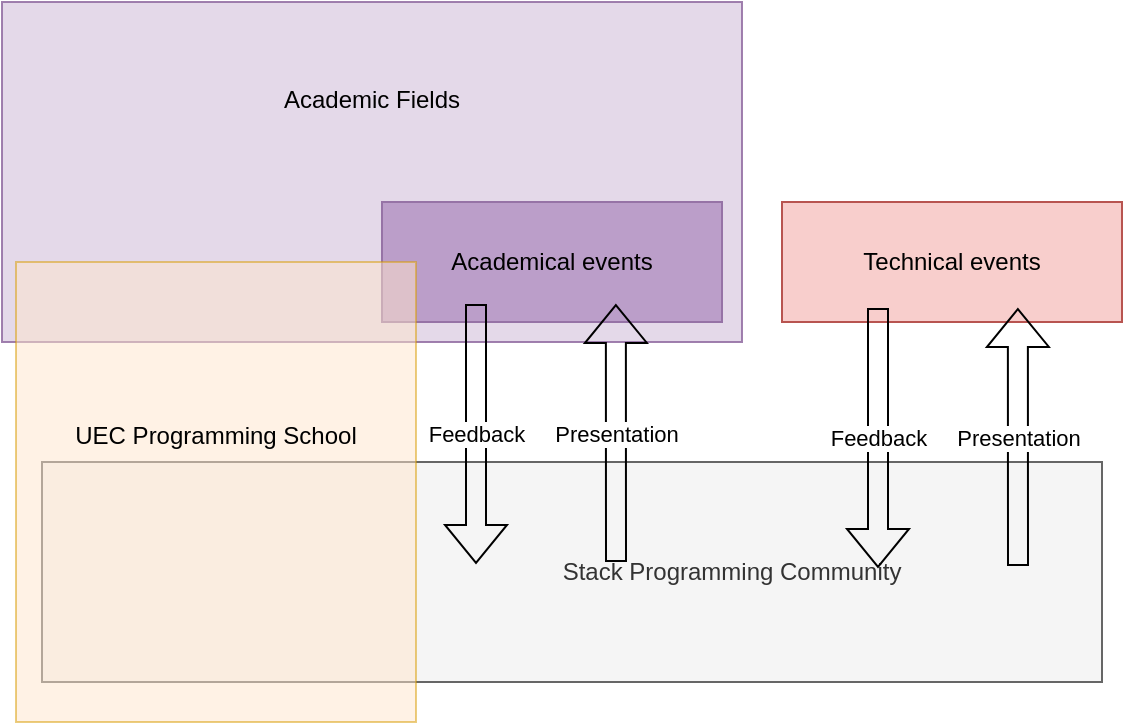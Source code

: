 <mxfile version="24.0.7" type="github">
  <diagram name="ページ1" id="b2aWTyTd_zoUauo7ShDc">
    <mxGraphModel dx="880" dy="470" grid="1" gridSize="10" guides="1" tooltips="1" connect="1" arrows="1" fold="1" page="1" pageScale="1" pageWidth="827" pageHeight="1169" math="0" shadow="0">
      <root>
        <mxCell id="0" />
        <mxCell id="1" parent="0" />
        <mxCell id="bhmkObcvvG-5hzax_I_n-18" value="&lt;div&gt;Academic Fields&lt;/div&gt;&lt;div&gt;&lt;br&gt;&lt;/div&gt;&lt;div&gt;&lt;br&gt;&lt;/div&gt;&lt;div&gt;&lt;br&gt;&lt;/div&gt;&lt;div&gt;&lt;br&gt;&lt;/div&gt;&lt;div&gt;&lt;br&gt;&lt;/div&gt;" style="rounded=0;whiteSpace=wrap;html=1;fillColor=#e1d5e7;strokeColor=#9673a6;opacity=90;" vertex="1" parent="1">
          <mxGeometry x="110" y="10" width="370" height="170" as="geometry" />
        </mxCell>
        <mxCell id="bhmkObcvvG-5hzax_I_n-17" value="&lt;span style=&quot;white-space: pre;&quot;&gt;&#x9;&lt;/span&gt;&lt;span style=&quot;white-space: pre;&quot;&gt;&#x9;&lt;/span&gt;&lt;span style=&quot;white-space: pre;&quot;&gt;&#x9;&lt;/span&gt;&lt;span style=&quot;white-space: pre;&quot;&gt;&#x9;&lt;/span&gt;&lt;span style=&quot;white-space: pre;&quot;&gt;&#x9;&lt;/span&gt;&lt;span style=&quot;white-space: pre;&quot;&gt;&#x9;&lt;/span&gt;Stack Programming Community" style="rounded=0;whiteSpace=wrap;html=1;fillColor=#f5f5f5;strokeColor=#666666;fontColor=#333333;" vertex="1" parent="1">
          <mxGeometry x="130" y="240" width="530" height="110" as="geometry" />
        </mxCell>
        <mxCell id="bhmkObcvvG-5hzax_I_n-1" value="Academical events" style="rounded=0;whiteSpace=wrap;html=1;fillColor=#bb9ec9;strokeColor=#9673a6;" vertex="1" parent="1">
          <mxGeometry x="300" y="110" width="170" height="60" as="geometry" />
        </mxCell>
        <mxCell id="bhmkObcvvG-5hzax_I_n-2" value="Technical events" style="rounded=0;whiteSpace=wrap;html=1;fillColor=#f8cecc;strokeColor=#b85450;" vertex="1" parent="1">
          <mxGeometry x="500" y="110" width="170" height="60" as="geometry" />
        </mxCell>
        <mxCell id="bhmkObcvvG-5hzax_I_n-5" value="Presentation" style="shape=flexArrow;endArrow=classic;html=1;rounded=0;entryX=0.529;entryY=1;entryDx=0;entryDy=0;entryPerimeter=0;" edge="1" parent="1">
          <mxGeometry width="50" height="50" relative="1" as="geometry">
            <mxPoint x="417" y="290" as="sourcePoint" />
            <mxPoint x="416.93" y="161" as="targetPoint" />
          </mxGeometry>
        </mxCell>
        <mxCell id="bhmkObcvvG-5hzax_I_n-12" value="Feedback" style="shape=flexArrow;endArrow=classic;html=1;rounded=0;" edge="1" parent="1">
          <mxGeometry width="50" height="50" relative="1" as="geometry">
            <mxPoint x="347" y="161" as="sourcePoint" />
            <mxPoint x="347" y="291" as="targetPoint" />
          </mxGeometry>
        </mxCell>
        <mxCell id="bhmkObcvvG-5hzax_I_n-15" value="Presentation" style="shape=flexArrow;endArrow=classic;html=1;rounded=0;entryX=0.529;entryY=1;entryDx=0;entryDy=0;entryPerimeter=0;" edge="1" parent="1">
          <mxGeometry width="50" height="50" relative="1" as="geometry">
            <mxPoint x="618" y="292" as="sourcePoint" />
            <mxPoint x="617.93" y="163" as="targetPoint" />
          </mxGeometry>
        </mxCell>
        <mxCell id="bhmkObcvvG-5hzax_I_n-16" value="Feedback" style="shape=flexArrow;endArrow=classic;html=1;rounded=0;" edge="1" parent="1">
          <mxGeometry width="50" height="50" relative="1" as="geometry">
            <mxPoint x="548" y="163" as="sourcePoint" />
            <mxPoint x="548" y="293" as="targetPoint" />
          </mxGeometry>
        </mxCell>
        <mxCell id="bhmkObcvvG-5hzax_I_n-19" value="&lt;div&gt;UEC Programming School&lt;/div&gt;&lt;div&gt;&lt;br&gt;&lt;/div&gt;&lt;div&gt;&lt;br&gt;&lt;/div&gt;&lt;div&gt;&lt;br&gt;&lt;/div&gt;&lt;div&gt;&lt;br&gt;&lt;/div&gt;" style="rounded=0;whiteSpace=wrap;html=1;fillColor=#ffe6cc;strokeColor=#d79b00;gradientColor=none;opacity=50;perimeterSpacing=50;" vertex="1" parent="1">
          <mxGeometry x="117" y="140" width="200" height="230" as="geometry" />
        </mxCell>
      </root>
    </mxGraphModel>
  </diagram>
</mxfile>
